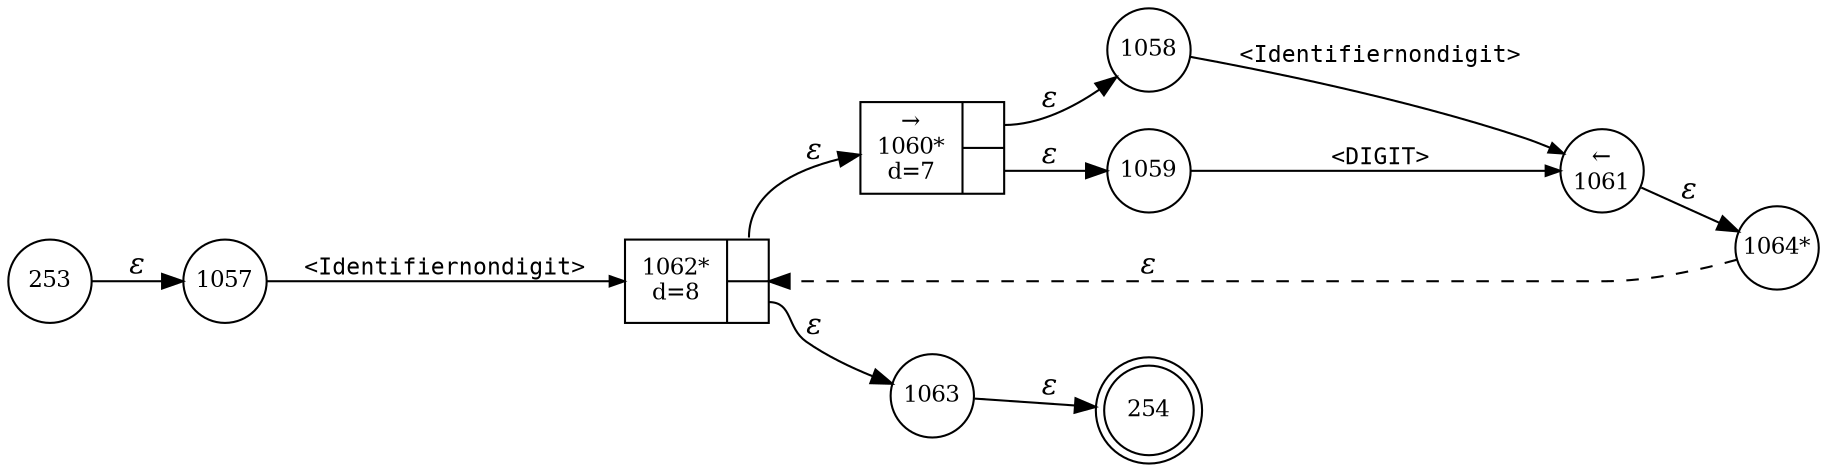 digraph ATN {
rankdir=LR;
s254[fontsize=11, label="254", shape=doublecircle, fixedsize=true, width=.6];
s1057[fontsize=11,label="1057", shape=circle, fixedsize=true, width=.55, peripheries=1];
s1058[fontsize=11,label="1058", shape=circle, fixedsize=true, width=.55, peripheries=1];
s1059[fontsize=11,label="1059", shape=circle, fixedsize=true, width=.55, peripheries=1];
s1060[fontsize=11,label="{&rarr;\n1060*\nd=7|{<p0>|<p1>}}", shape=record, fixedsize=false, peripheries=1];
s1061[fontsize=11,label="&larr;\n1061", shape=circle, fixedsize=true, width=.55, peripheries=1];
s1062[fontsize=11,label="{1062*\nd=8|{<p0>|<p1>}}", shape=record, fixedsize=false, peripheries=1];
s1063[fontsize=11,label="1063", shape=circle, fixedsize=true, width=.55, peripheries=1];
s1064[fontsize=11,label="1064*", shape=circle, fixedsize=true, width=.55, peripheries=1];
s253[fontsize=11,label="253", shape=circle, fixedsize=true, width=.55, peripheries=1];
s253 -> s1057 [fontname="Times-Italic", label="&epsilon;"];
s1057 -> s1062 [fontsize=11, fontname="Courier", arrowsize=.7, label = "<Identifiernondigit>", arrowhead = normal];
s1062:p0 -> s1060 [fontname="Times-Italic", label="&epsilon;"];
s1062:p1 -> s1063 [fontname="Times-Italic", label="&epsilon;"];
s1060:p0 -> s1058 [fontname="Times-Italic", label="&epsilon;"];
s1060:p1 -> s1059 [fontname="Times-Italic", label="&epsilon;"];
s1063 -> s254 [fontname="Times-Italic", label="&epsilon;"];
s1058 -> s1061 [fontsize=11, fontname="Courier", arrowsize=.7, label = "<Identifiernondigit>", arrowhead = normal];
s1059 -> s1061 [fontsize=11, fontname="Courier", arrowsize=.7, label = "<DIGIT>", arrowhead = normal];
s1061 -> s1064 [fontname="Times-Italic", label="&epsilon;"];
s1064 -> s1062 [fontname="Times-Italic", label="&epsilon;", style="dashed"];
}